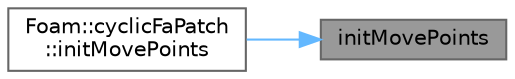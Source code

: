 digraph "initMovePoints"
{
 // LATEX_PDF_SIZE
  bgcolor="transparent";
  edge [fontname=Helvetica,fontsize=10,labelfontname=Helvetica,labelfontsize=10];
  node [fontname=Helvetica,fontsize=10,shape=box,height=0.2,width=0.4];
  rankdir="RL";
  Node1 [id="Node000001",label="initMovePoints",height=0.2,width=0.4,color="gray40", fillcolor="grey60", style="filled", fontcolor="black",tooltip=" "];
  Node1 -> Node2 [id="edge1_Node000001_Node000002",dir="back",color="steelblue1",style="solid",tooltip=" "];
  Node2 [id="Node000002",label="Foam::cyclicFaPatch\l::initMovePoints",height=0.2,width=0.4,color="grey40", fillcolor="white", style="filled",URL="$classFoam_1_1cyclicFaPatch.html#a2bad1de417e8eb8f09a4ed66147a3274",tooltip=" "];
}

